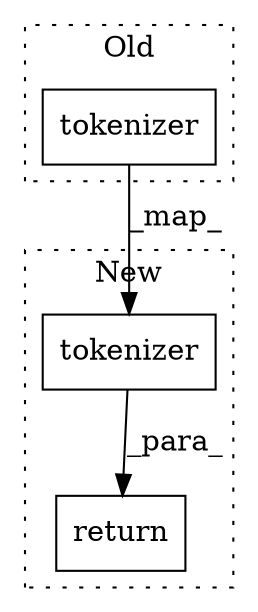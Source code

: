 digraph G {
subgraph cluster0 {
1 [label="tokenizer" a="32" s="1252,1266" l="10,1" shape="box"];
label = "Old";
style="dotted";
}
subgraph cluster1 {
2 [label="tokenizer" a="32" s="1238,1252" l="10,1" shape="box"];
3 [label="return" a="41" s="1226" l="7" shape="box"];
label = "New";
style="dotted";
}
1 -> 2 [label="_map_"];
2 -> 3 [label="_para_"];
}